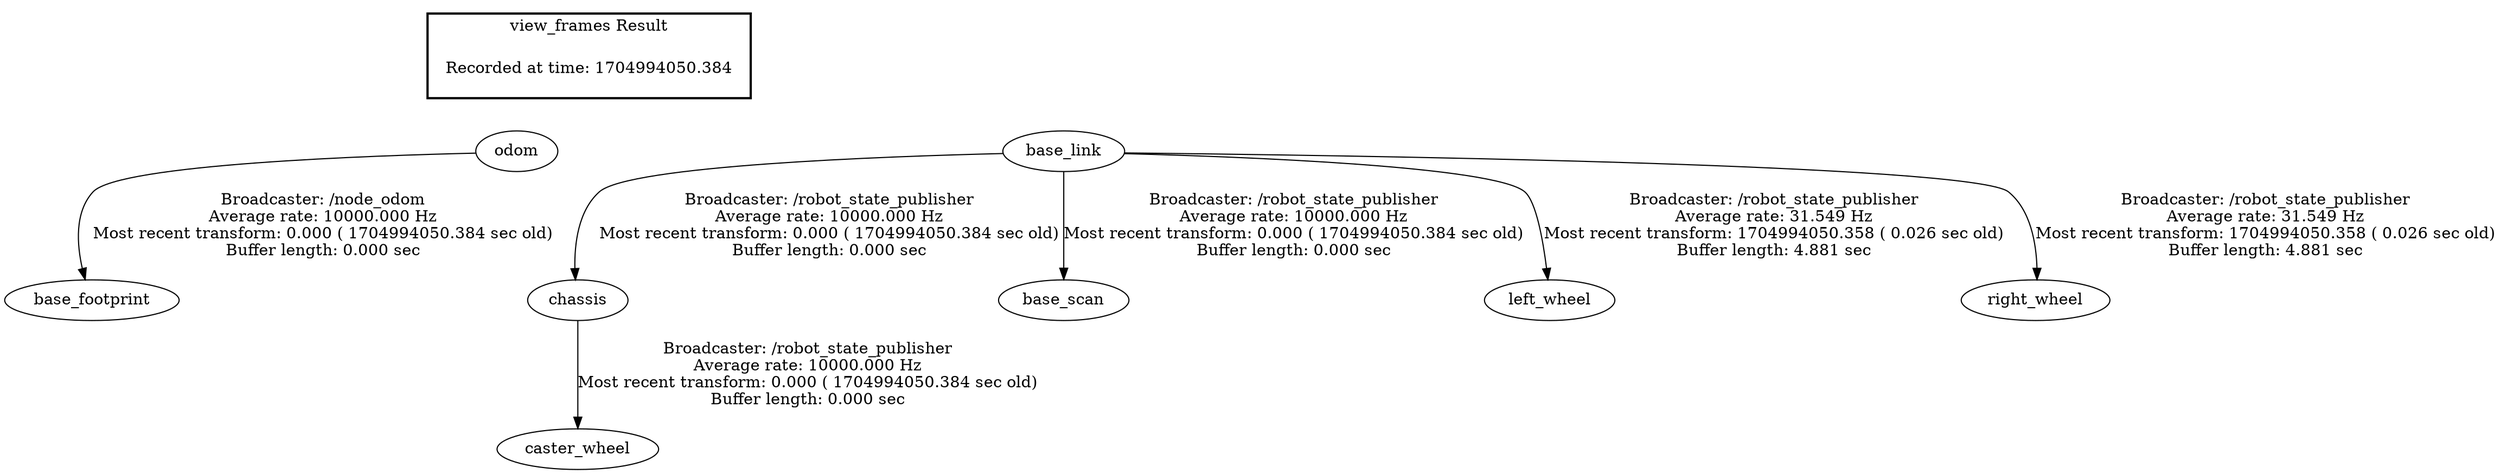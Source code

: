 digraph G {
"odom" -> "base_footprint"[label="Broadcaster: /node_odom\nAverage rate: 10000.000 Hz\nMost recent transform: 0.000 ( 1704994050.384 sec old)\nBuffer length: 0.000 sec\n"];
"chassis" -> "caster_wheel"[label="Broadcaster: /robot_state_publisher\nAverage rate: 10000.000 Hz\nMost recent transform: 0.000 ( 1704994050.384 sec old)\nBuffer length: 0.000 sec\n"];
"base_link" -> "chassis"[label="Broadcaster: /robot_state_publisher\nAverage rate: 10000.000 Hz\nMost recent transform: 0.000 ( 1704994050.384 sec old)\nBuffer length: 0.000 sec\n"];
"base_link" -> "base_scan"[label="Broadcaster: /robot_state_publisher\nAverage rate: 10000.000 Hz\nMost recent transform: 0.000 ( 1704994050.384 sec old)\nBuffer length: 0.000 sec\n"];
"base_link" -> "left_wheel"[label="Broadcaster: /robot_state_publisher\nAverage rate: 31.549 Hz\nMost recent transform: 1704994050.358 ( 0.026 sec old)\nBuffer length: 4.881 sec\n"];
"base_link" -> "right_wheel"[label="Broadcaster: /robot_state_publisher\nAverage rate: 31.549 Hz\nMost recent transform: 1704994050.358 ( 0.026 sec old)\nBuffer length: 4.881 sec\n"];
edge [style=invis];
 subgraph cluster_legend { style=bold; color=black; label ="view_frames Result";
"Recorded at time: 1704994050.384"[ shape=plaintext ] ;
 }->"base_link";
edge [style=invis];
 subgraph cluster_legend { style=bold; color=black; label ="view_frames Result";
"Recorded at time: 1704994050.384"[ shape=plaintext ] ;
 }->"odom";
}